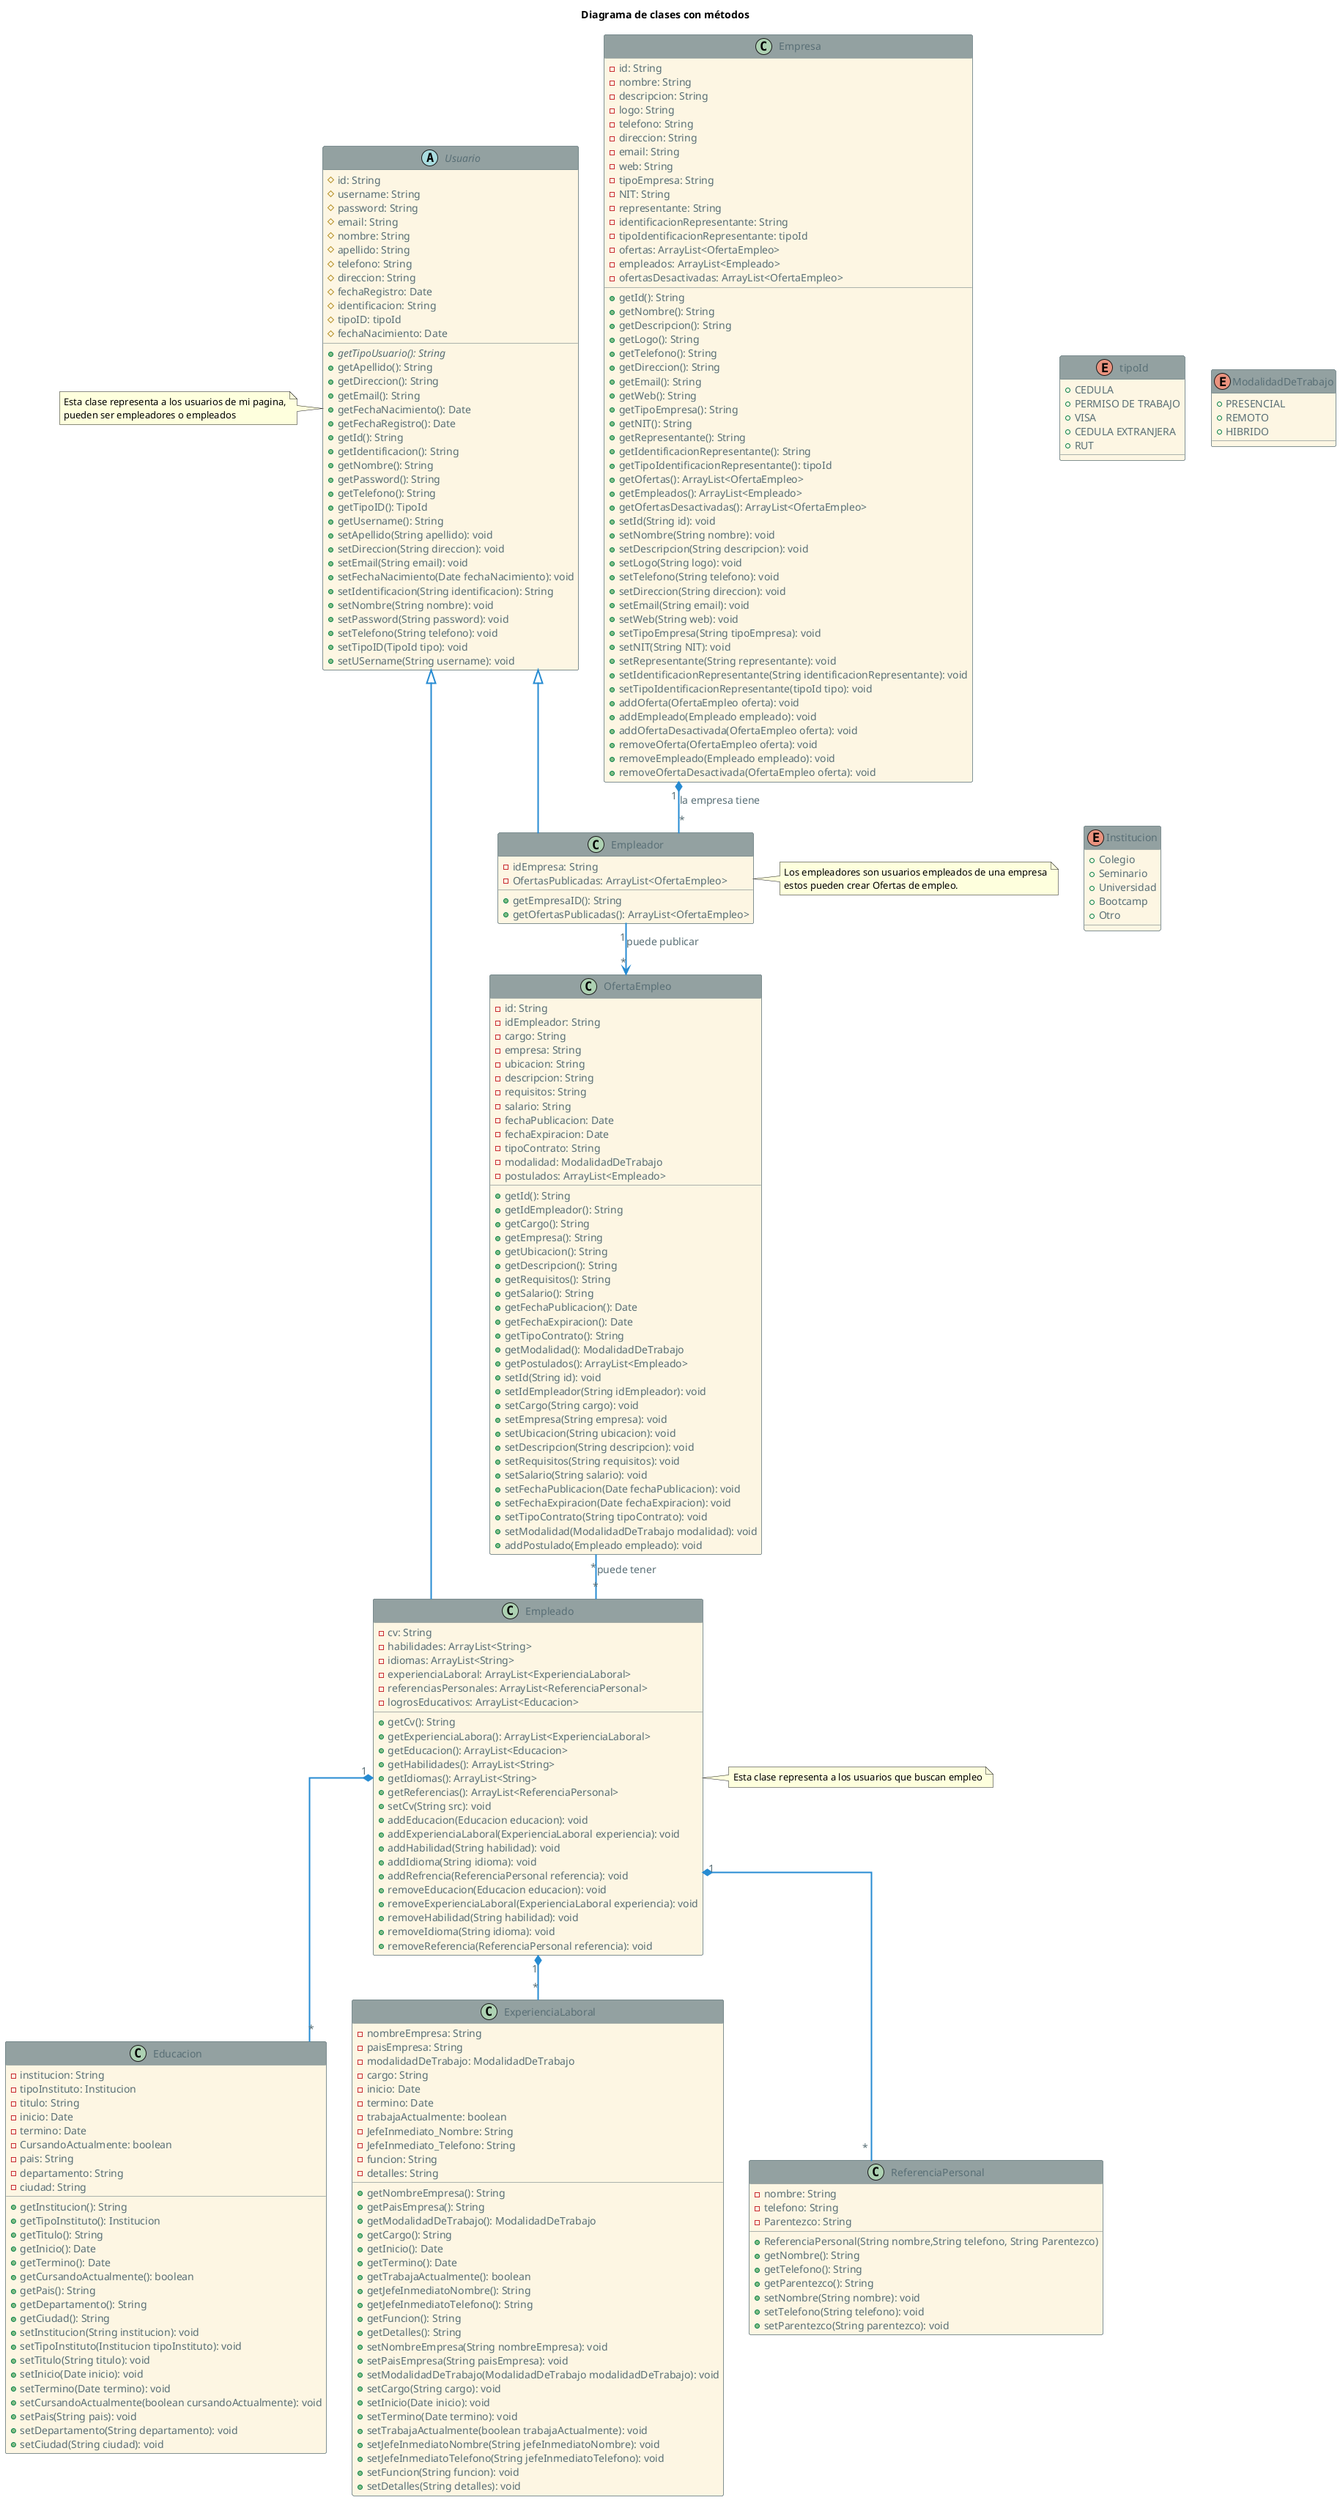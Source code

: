 @startuml "BolsaEmpleo diagrama de clases detallado"
!define RECTANGLE class
title Diagrama de clases con métodos
skinparam linetype ortho
skinparam classFontSize 24
skinparam classFontStyle bold
skinparam classBackgroundColor #FDF6E3
skinparam classBorderColor #586E75
skinparam classArrowColor #268BD2
skinparam classHeaderBackgroundColor #93A1A1
skinparam classHeaderFontColor #041d23
skinparam classHeaderFontSize 20
skinparam classHeaderFontStyle bold
skinparam classAttributeBackgroundColor #EEE8D5
skinparam classAttributeFontColor #586E75
skinparam classAttributeFontSize 14
skinparam classAttributeFontStyle normal
skinparam classMethodBackgroundColor #FDF6E3
skinparam classMethodFontColor #586E75
skinparam classMethodFontSize 14
skinparam classMethodFontStyle normal
skinparam classArrowThickness 2
skinparam classArrowFontSize 14
skinparam classArrowFontStyle normal
skinparam classArrowColor #268BD2
skinparam classArrowFontColor #586E75
skinparam classArrowLineColor #586E75
skinparam classArrowLineThickness 2.5
skinparam classArrowLineStyle solid
skinparam classArrowLineColor #586E75

abstract class Usuario{
    # id: String
    # username: String
    # password: String
    # email: String
    # nombre: String
    # apellido: String
    # telefono: String
    # direccion: String
    # fechaRegistro: Date
    # identificacion: String
    # tipoID: tipoId
    # fechaNacimiento: Date
    + {abstract} getTipoUsuario(): String
    + getApellido(): String
    + getDireccion(): String
    + getEmail(): String
    + getFechaNacimiento(): Date
    + getFechaRegistro(): Date
    + getId(): String
    + getIdentificacion(): String
    + getNombre(): String
    + getPassword(): String
    + getTelefono(): String
    + getTipoID(): TipoId
    + getUsername(): String
    + setApellido(String apellido): void
    + setDireccion(String direccion): void
    + setEmail(String email): void
    + setFechaNacimiento(Date fechaNacimiento): void
    + setIdentificacion(String identificacion): String
    + setNombre(String nombre): void
    + setPassword(String password): void
    + setTelefono(String telefono): void
    + setTipoID(TipoId tipo): void
    + setUSername(String username): void

}

enum tipoId{
    + CEDULA
    + PERMISO DE TRABAJO
    + VISA
    + CEDULA EXTRANJERA
    + RUT
}

enum ModalidadDeTrabajo{
    + PRESENCIAL
    + REMOTO
    + HIBRIDO
}

enum Institucion{
    + Colegio
    + Seminario
    + Universidad
    + Bootcamp
    + Otro
}

class Empleado extends Usuario{
    - cv: String
    - habilidades: ArrayList<String>
    - idiomas: ArrayList<String>
    - experienciaLaboral: ArrayList<ExperienciaLaboral>
    - referenciasPersonales: ArrayList<ReferenciaPersonal>
    - logrosEducativos: ArrayList<Educacion>
    + getCv(): String
    + getExperienciaLabora(): ArrayList<ExperienciaLaboral>
    + getEducacion(): ArrayList<Educacion>
    + getHabilidades(): ArrayList<String>
    + getIdiomas(): ArrayList<String>
    + getReferencias(): ArrayList<ReferenciaPersonal>
    + setCv(String src): void
    + addEducacion(Educacion educacion): void
    + addExperienciaLaboral(ExperienciaLaboral experiencia): void
    + addHabilidad(String habilidad): void
    + addIdioma(String idioma): void
    + addRefrencia(ReferenciaPersonal referencia): void
    + removeEducacion(Educacion educacion): void
    + removeExperienciaLaboral(ExperienciaLaboral experiencia): void
    + removeHabilidad(String habilidad): void
    + removeIdioma(String idioma): void
    + removeReferencia(ReferenciaPersonal referencia): void
}

class Educacion{
    - institucion: String
    - tipoInstituto: Institucion
    - titulo: String
    - inicio: Date
    - termino: Date
    - CursandoActualmente: boolean
    - pais: String
    - departamento: String
    - ciudad: String
    + getInstitucion(): String
    + getTipoInstituto(): Institucion
    + getTitulo(): String
    + getInicio(): Date
    + getTermino(): Date
    + getCursandoActualmente(): boolean
    + getPais(): String
    + getDepartamento(): String
    + getCiudad(): String
    + setInstitucion(String institucion): void
    + setTipoInstituto(Institucion tipoInstituto): void
    + setTitulo(String titulo): void
    + setInicio(Date inicio): void
    + setTermino(Date termino): void
    + setCursandoActualmente(boolean cursandoActualmente): void
    + setPais(String pais): void
    + setDepartamento(String departamento): void
    + setCiudad(String ciudad): void
}

class ExperienciaLaboral{
    - nombreEmpresa: String
    - paisEmpresa: String
    - modalidadDeTrabajo: ModalidadDeTrabajo
    - cargo: String
    - inicio: Date
    - termino: Date
    - trabajaActualmente: boolean
    - JefeInmediato_Nombre: String
    - JefeInmediato_Telefono: String
    - funcion: String
    - detalles: String
    + getNombreEmpresa(): String
    + getPaisEmpresa(): String
    + getModalidadDeTrabajo(): ModalidadDeTrabajo
    + getCargo(): String
    + getInicio(): Date
    + getTermino(): Date
    + getTrabajaActualmente(): boolean
    + getJefeInmediatoNombre(): String
    + getJefeInmediatoTelefono(): String
    + getFuncion(): String
    + getDetalles(): String
    + setNombreEmpresa(String nombreEmpresa): void
    + setPaisEmpresa(String paisEmpresa): void
    + setModalidadDeTrabajo(ModalidadDeTrabajo modalidadDeTrabajo): void
    + setCargo(String cargo): void
    + setInicio(Date inicio): void
    + setTermino(Date termino): void
    + setTrabajaActualmente(boolean trabajaActualmente): void
    + setJefeInmediatoNombre(String jefeInmediatoNombre): void
    + setJefeInmediatoTelefono(String jefeInmediatoTelefono): void
    + setFuncion(String funcion): void
    + setDetalles(String detalles): void
}


class ReferenciaPersonal{
    - nombre: String
    - telefono: String
    - Parentezco: String
    + ReferenciaPersonal(String nombre,String telefono, String Parentezco)
    + getNombre(): String
    + getTelefono(): String
    + getParentezco(): String
    + setNombre(String nombre): void
    + setTelefono(String telefono): void
    + setParentezco(String parentezco): void

}

class Empleador extends Usuario{
    - idEmpresa: String
    - OfertasPublicadas: ArrayList<OfertaEmpleo>
    + getEmpresaID(): String
    + getOfertasPublicadas(): ArrayList<OfertaEmpleo>
}

class OfertaEmpleo{
    - id: String
    - idEmpleador: String
    - cargo: String
    - empresa: String
    - ubicacion: String
    - descripcion: String
    - requisitos: String
    - salario: String
    - fechaPublicacion: Date
    - fechaExpiracion: Date
    - tipoContrato: String
    - modalidad: ModalidadDeTrabajo
    - postulados: ArrayList<Empleado>
    + getId(): String
    + getIdEmpleador(): String
    + getCargo(): String
    + getEmpresa(): String
    + getUbicacion(): String
    + getDescripcion(): String
    + getRequisitos(): String
    + getSalario(): String
    + getFechaPublicacion(): Date
    + getFechaExpiracion(): Date
    + getTipoContrato(): String
    + getModalidad(): ModalidadDeTrabajo
    + getPostulados(): ArrayList<Empleado>
    + setId(String id): void
    + setIdEmpleador(String idEmpleador): void
    + setCargo(String cargo): void
    + setEmpresa(String empresa): void
    + setUbicacion(String ubicacion): void
    + setDescripcion(String descripcion): void
    + setRequisitos(String requisitos): void
    + setSalario(String salario): void
    + setFechaPublicacion(Date fechaPublicacion): void
    + setFechaExpiracion(Date fechaExpiracion): void
    + setTipoContrato(String tipoContrato): void
    + setModalidad(ModalidadDeTrabajo modalidad): void
    + addPostulado(Empleado empleado): void
}

class Empresa{
    - id: String
    - nombre: String
    - descripcion: String
    - logo: String
    - telefono: String
    - direccion: String
    - email: String
    - web: String
    - tipoEmpresa: String
    - NIT: String
    - representante: String
    - identificacionRepresentante: String
    - tipoIdentificacionRepresentante: tipoId
    - ofertas: ArrayList<OfertaEmpleo>
    - empleados: ArrayList<Empleado>
    - ofertasDesactivadas: ArrayList<OfertaEmpleo>
    + getId(): String
    + getNombre(): String
    + getDescripcion(): String
    + getLogo(): String
    + getTelefono(): String
    + getDireccion(): String
    + getEmail(): String
    + getWeb(): String
    + getTipoEmpresa(): String
    + getNIT(): String
    + getRepresentante(): String
    + getIdentificacionRepresentante(): String
    + getTipoIdentificacionRepresentante(): tipoId
    + getOfertas(): ArrayList<OfertaEmpleo>
    + getEmpleados(): ArrayList<Empleado>
    + getOfertasDesactivadas(): ArrayList<OfertaEmpleo>
    + setId(String id): void
    + setNombre(String nombre): void
    + setDescripcion(String descripcion): void
    + setLogo(String logo): void
    + setTelefono(String telefono): void
    + setDireccion(String direccion): void
    + setEmail(String email): void
    + setWeb(String web): void
    + setTipoEmpresa(String tipoEmpresa): void
    + setNIT(String NIT): void
    + setRepresentante(String representante): void
    + setIdentificacionRepresentante(String identificacionRepresentante): void
    + setTipoIdentificacionRepresentante(tipoId tipo): void
    + addOferta(OfertaEmpleo oferta): void
    + addEmpleado(Empleado empleado): void
    + addOfertaDesactivada(OfertaEmpleo oferta): void
    + removeOferta(OfertaEmpleo oferta): void
    + removeEmpleado(Empleado empleado): void
    + removeOfertaDesactivada(OfertaEmpleo oferta): void
}

'relaciones
Empresa "1" *-- "*" Empleador: la empresa tiene
Empleador "1" --> "*" OfertaEmpleo: puede publicar

OfertaEmpleo "*" -- "*" Empleado: puede tener

Empleado "1" *-- "*" ReferenciaPersonal
Empleado "1" *-- "*" ExperienciaLaboral
Empleado "1" *-- "*" Educacion




note left of Usuario
    Esta clase representa a los usuarios de mi pagina,
    pueden ser empleadores o empleados
end note

note right of Empleador
    Los empleadores son usuarios empleados de una empresa
    estos pueden crear Ofertas de empleo.
end note

note right of Empleado
    Esta clase representa a los usuarios que buscan empleo
end note
@enduml